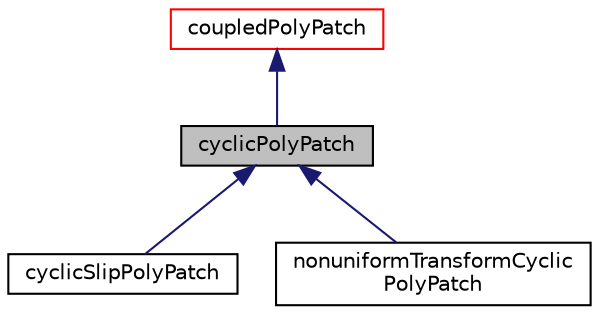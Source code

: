 digraph "cyclicPolyPatch"
{
  bgcolor="transparent";
  edge [fontname="Helvetica",fontsize="10",labelfontname="Helvetica",labelfontsize="10"];
  node [fontname="Helvetica",fontsize="10",shape=record];
  Node1 [label="cyclicPolyPatch",height=0.2,width=0.4,color="black", fillcolor="grey75", style="filled", fontcolor="black"];
  Node2 -> Node1 [dir="back",color="midnightblue",fontsize="10",style="solid",fontname="Helvetica"];
  Node2 [label="coupledPolyPatch",height=0.2,width=0.4,color="red",URL="$a00422.html",tooltip="The coupledPolyPatch is an abstract base class for patches that couple regions of the computational d..."];
  Node1 -> Node3 [dir="back",color="midnightblue",fontsize="10",style="solid",fontname="Helvetica"];
  Node3 [label="cyclicSlipPolyPatch",height=0.2,width=0.4,color="black",URL="$a00491.html",tooltip="Copy of cyclicSlip - used to be able to instantiate cyclicSlip pointPatch which is cyclicSlip with sl..."];
  Node1 -> Node4 [dir="back",color="midnightblue",fontsize="10",style="solid",fontname="Helvetica"];
  Node4 [label="nonuniformTransformCyclic\lPolyPatch",height=0.2,width=0.4,color="black",URL="$a01632.html",tooltip="Transform boundary used in extruded regions. Allows non-uniform transforms. Wip. "];
}
